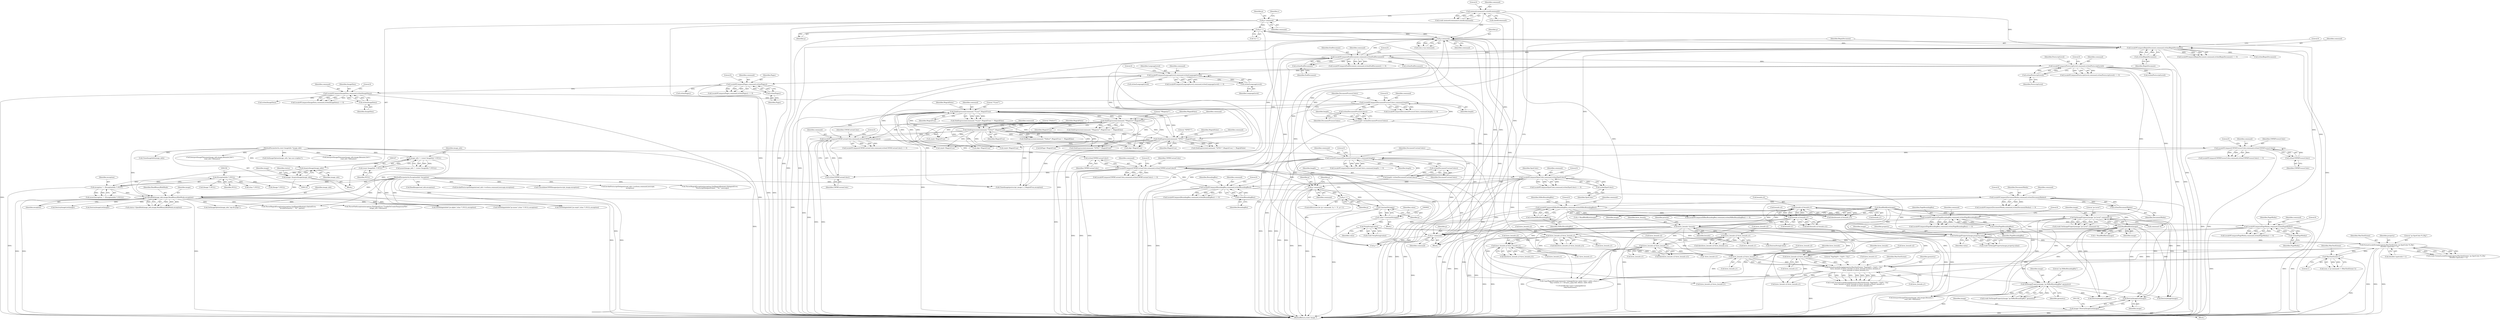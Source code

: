 digraph "0_ImageMagick6_7d11230060fa9c8f67e53c85224daf6648805c7b@pointer" {
"1001330" [label="(Call,DestroyImageList(image))"];
"1000738" [label="(Call,SetImageProperty(image,\"ps:Level\",command+4))"];
"1000657" [label="(Call,ReadBlobByte(image))"];
"1000208" [label="(Call,OpenBlob(image_info,image,ReadBinaryBlobMode,exception))"];
"1000204" [label="(Call,AcquireImage(image_info))"];
"1000164" [label="(Call,image_info != (const ImageInfo *) NULL)"];
"1000119" [label="(MethodParameterIn,const ImageInfo *image_info)"];
"1000166" [label="(Call,(const ImageInfo *) NULL)"];
"1000202" [label="(Call,image=AcquireImage(image_info))"];
"1000191" [label="(Call,exception != (ExceptionInfo *) NULL)"];
"1000120" [label="(MethodParameterIn,ExceptionInfo *exception)"];
"1000193" [label="(Call,(ExceptionInfo *) NULL)"];
"1000664" [label="(Call,ReadBlobByte(image))"];
"1000927" [label="(Call,SetImageProperty(image,property,value))"];
"1000869" [label="(Call,FormatLocaleString(property,MaxTextExtent,\"ps:SpotColor-%.20g\",\n          (double) (spotcolor++)))"];
"1000689" [label="(Call,MaxTextExtent-1)"];
"1000918" [label="(Call,StripString(value))"];
"1000898" [label="(Call,value=ConstantString(p))"];
"1000900" [label="(Call,ConstantString(p))"];
"1000885" [label="(Call,p++)"];
"1000878" [label="(Call,p=command)"];
"1000850" [label="(Call,LocaleNCompare(CMYKCustomColor,command,strlen(CMYKCustomColor)))"];
"1000853" [label="(Call,strlen(CMYKCustomColor))"];
"1000816" [label="(Call,LocaleNCompare(CMYKCustomColor,command,strlen(CMYKCustomColor)))"];
"1000819" [label="(Call,strlen(CMYKCustomColor))"];
"1000806" [label="(Call,GlobExpression(command,\"*Yellow*\",MagickTrue))"];
"1000800" [label="(Call,GlobExpression(command,\"*Magenta*\",MagickTrue))"];
"1000793" [label="(Call,GlobExpression(command,\"*Cyan*\",MagickTrue))"];
"1000784" [label="(Call,LocaleNCompare(DocumentProcessColors,command,length))"];
"1000780" [label="(Call,strlen(DocumentProcessColors))"];
"1000772" [label="(Call,LocaleNCompare(ImageData,command,strlen(ImageData)))"];
"1000775" [label="(Call,strlen(ImageData))"];
"1000764" [label="(Call,LocaleNCompare(Pages,command,strlen(Pages)))"];
"1000767" [label="(Call,strlen(Pages))"];
"1000756" [label="(Call,LocaleNCompare(LanguageLevel,command,strlen(LanguageLevel)))"];
"1000759" [label="(Call,strlen(LanguageLevel))"];
"1000746" [label="(Call,GlobExpression(command,\"*EPSF-*\",MagickTrue))"];
"1000729" [label="(Call,LocaleNCompare(PostscriptLevel,command,strlen(PostscriptLevel)))"];
"1000732" [label="(Call,strlen(PostscriptLevel))"];
"1000713" [label="(Call,LocaleNCompare(EndDocument,command,strlen(EndDocument)))"];
"1000716" [label="(Call,strlen(EndDocument))"];
"1000702" [label="(Call,LocaleNCompare(BeginDocument,command,strlen(BeginDocument)))"];
"1000705" [label="(Call,strlen(BeginDocument))"];
"1001001" [label="(Call,LocaleNCompare(PageMedia,command,strlen(PageMedia)))"];
"1001004" [label="(Call,strlen(PageMedia))"];
"1000989" [label="(Call,LocaleNCompare(PageBoundingBox,command,strlen(PageBoundingBox)))"];
"1000992" [label="(Call,strlen(PageBoundingBox))"];
"1000977" [label="(Call,LocaleNCompare(HiResBoundingBox,command,strlen(HiResBoundingBox)))"];
"1000980" [label="(Call,strlen(HiResBoundingBox))"];
"1000965" [label="(Call,LocaleNCompare(DocumentMedia,command,strlen(DocumentMedia)))"];
"1000968" [label="(Call,strlen(DocumentMedia))"];
"1000953" [label="(Call,LocaleNCompare(BoundingBox,command,strlen(BoundingBox)))"];
"1000956" [label="(Call,strlen(BoundingBox))"];
"1000857" [label="(Call,LocaleNCompare(SpotColor,command,strlen(SpotColor)))"];
"1000860" [label="(Call,strlen(SpotColor))"];
"1000843" [label="(Call,LocaleNCompare(DocumentCustomColors,command,length))"];
"1000838" [label="(Call,strlen(DocumentCustomColors))"];
"1000827" [label="(Call,LocaleNCompare(CMYKProcessColor,command,strlen(CMYKProcessColor)))"];
"1000830" [label="(Call,strlen(CMYKProcessColor))"];
"1000836" [label="(Call,length=strlen(DocumentCustomColors))"];
"1000686" [label="(Call,p-command)"];
"1000669" [label="(Call,p++)"];
"1000651" [label="(Call,p=command)"];
"1000604" [label="(Call,memset(command,0,sizeof(command)))"];
"1000697" [label="(Call,p=command)"];
"1000778" [label="(Call,length=strlen(DocumentProcessColors))"];
"1001124" [label="(Call,SetImageProperty(image,\"ps:HiResBoundingBox\",geometry))"];
"1001098" [label="(Call,FormatLocaleString(geometry,MaxTextExtent,\"%gx%g%+.15g%+.15g\",\n        hires_bounds.x2-hires_bounds.x1,hires_bounds.y2-hires_bounds.y1,\n        hires_bounds.x1,hires_bounds.y1))"];
"1001102" [label="(Call,hires_bounds.x2-hires_bounds.x1)"];
"1001065" [label="(Call,hires_bounds=bounds)"];
"1001043" [label="(Call,bounds.y2-bounds.y1)"];
"1001026" [label="(Call,bounds.x2-bounds.x1)"];
"1001077" [label="(Call,hires_bounds.x2-hires_bounds.x1)"];
"1001034" [label="(Call,hires_bounds.x2-hires_bounds.x1)"];
"1001109" [label="(Call,hires_bounds.y2-hires_bounds.y1)"];
"1001087" [label="(Call,hires_bounds.y2-hires_bounds.y1)"];
"1001051" [label="(Call,hires_bounds.y2-hires_bounds.y1)"];
"1001328" [label="(Call,image=DestroyImageList(image))"];
"1000976" [label="(Call,LocaleNCompare(HiResBoundingBox,command,strlen(HiResBoundingBox)) == 0)"];
"1000761" [label="(Literal,0)"];
"1000741" [label="(Call,command+4)"];
"1000662" [label="(Call,c=ReadBlobByte(image))"];
"1000992" [label="(Call,strlen(PageBoundingBox))"];
"1001027" [label="(Call,bounds.x2)"];
"1001331" [label="(Identifier,image)"];
"1000994" [label="(Literal,0)"];
"1001929" [label="(Call,strlen(BeginDocument))"];
"1001185" [label="(Call,GetImageOption(image_info,\"eps:fit-page\"))"];
"1001091" [label="(Call,hires_bounds.y1)"];
"1001956" [label="(Call,strlen(PostscriptLevel))"];
"1000763" [label="(Call,LocaleNCompare(Pages,command,strlen(Pages)) == 0)"];
"1000953" [label="(Call,LocaleNCompare(BoundingBox,command,strlen(BoundingBox)))"];
"1000191" [label="(Call,exception != (ExceptionInfo *) NULL)"];
"1000689" [label="(Call,MaxTextExtent-1)"];
"1001004" [label="(Call,strlen(PageMedia))"];
"1000688" [label="(Identifier,command)"];
"1000801" [label="(Identifier,command)"];
"1000850" [label="(Call,LocaleNCompare(CMYKCustomColor,command,strlen(CMYKCustomColor)))"];
"1001065" [label="(Call,hires_bounds=bounds)"];
"1000815" [label="(Call,LocaleNCompare(CMYKCustomColor,command,strlen(CMYKCustomColor)) == 0)"];
"1000969" [label="(Identifier,DocumentMedia)"];
"1000777" [label="(Literal,0)"];
"1000811" [label="(Call,cmyk=MagickTrue)"];
"1000870" [label="(Identifier,property)"];
"1001330" [label="(Call,DestroyImageList(image))"];
"1000757" [label="(Identifier,LanguageLevel)"];
"1000604" [label="(Call,memset(command,0,sizeof(command)))"];
"1000703" [label="(Identifier,BeginDocument)"];
"1000206" [label="(Call,status=OpenBlob(image_info,image,ReadBinaryBlobMode,exception))"];
"1000964" [label="(Call,LocaleNCompare(DocumentMedia,command,strlen(DocumentMedia)) == 0)"];
"1000807" [label="(Identifier,command)"];
"1002409" [label="(MethodReturn,static Image *)"];
"1000717" [label="(Identifier,EndDocument)"];
"1000775" [label="(Call,strlen(ImageData))"];
"1000956" [label="(Call,strlen(BoundingBox))"];
"1000977" [label="(Call,LocaleNCompare(HiResBoundingBox,command,strlen(HiResBoundingBox)))"];
"1001659" [label="(Call,InterpretImageFilename(image_info,image,filename,1,\n    read_info->filename))"];
"1001119" [label="(Call,hires_bounds.y1)"];
"1000843" [label="(Call,LocaleNCompare(DocumentCustomColors,command,length))"];
"1000202" [label="(Call,image=AcquireImage(image_info))"];
"1001122" [label="(Call,(void) SetImageProperty(image,\"ps:HiResBoundingBox\",geometry))"];
"1000954" [label="(Identifier,BoundingBox)"];
"1000728" [label="(Call,LocaleNCompare(PostscriptLevel,command,strlen(PostscriptLevel)) == 0)"];
"1000990" [label="(Identifier,PageBoundingBox)"];
"1001109" [label="(Call,hires_bounds.y2-hires_bounds.y1)"];
"1000955" [label="(Identifier,command)"];
"1001076" [label="(Call,fabs(hires_bounds.x2-hires_bounds.x1))"];
"1000209" [label="(Identifier,image_info)"];
"1000764" [label="(Call,LocaleNCompare(Pages,command,strlen(Pages)))"];
"1001106" [label="(Call,hires_bounds.x1)"];
"1000769" [label="(Literal,0)"];
"1000847" [label="(Literal,0)"];
"1000774" [label="(Identifier,command)"];
"1002291" [label="(Call,CloneImage(postscript_image,1,1,MagickTrue,exception))"];
"1000691" [label="(Literal,1)"];
"1001999" [label="(Call,strlen(ImageData))"];
"1000716" [label="(Call,strlen(EndDocument))"];
"1000836" [label="(Call,length=strlen(DocumentCustomColors))"];
"1001110" [label="(Call,hires_bounds.y2)"];
"1001005" [label="(Identifier,PageMedia)"];
"1000192" [label="(Identifier,exception)"];
"1001086" [label="(Call,fabs(hires_bounds.y2-hires_bounds.y1))"];
"1000800" [label="(Call,GlobExpression(command,\"*Magenta*\",MagickTrue))"];
"1000168" [label="(Identifier,NULL)"];
"1001165" [label="(Call,hires_bounds.y2-hires_bounds.y1)"];
"1000712" [label="(Call,LocaleNCompare(EndDocument,command,strlen(EndDocument)) == 0)"];
"1000968" [label="(Call,strlen(DocumentMedia))"];
"1000686" [label="(Call,p-command)"];
"1000830" [label="(Call,strlen(CMYKProcessColor))"];
"1000957" [label="(Identifier,BoundingBox)"];
"1000708" [label="(Call,skip=MagickTrue)"];
"1000195" [label="(Identifier,NULL)"];
"1000965" [label="(Call,LocaleNCompare(DocumentMedia,command,strlen(DocumentMedia)))"];
"1001328" [label="(Call,image=DestroyImageList(image))"];
"1000901" [label="(Identifier,p)"];
"1000883" [label="(Identifier,p)"];
"1000665" [label="(Identifier,image)"];
"1000704" [label="(Identifier,command)"];
"1000857" [label="(Call,LocaleNCompare(SpotColor,command,strlen(SpotColor)))"];
"1000819" [label="(Call,strlen(CMYKCustomColor))"];
"1000797" [label="(Identifier,MagickFalse)"];
"1000952" [label="(Call,LocaleNCompare(BoundingBox,command,strlen(BoundingBox)) == 0)"];
"1001420" [label="(Call,GetDelegateInfo(\"ps:alpha\",(char *) NULL,exception))"];
"1001117" [label="(Identifier,hires_bounds)"];
"1001047" [label="(Call,bounds.y1)"];
"1001098" [label="(Call,FormatLocaleString(geometry,MaxTextExtent,\"%gx%g%+.15g%+.15g\",\n        hires_bounds.x2-hires_bounds.x1,hires_bounds.y2-hires_bounds.y1,\n        hires_bounds.x1,hires_bounds.y1))"];
"1000820" [label="(Identifier,CMYKCustomColor)"];
"1000867" [label="(Call,(void) FormatLocaleString(property,MaxTextExtent,\"ps:SpotColor-%.20g\",\n          (double) (spotcolor++)))"];
"1000164" [label="(Call,image_info != (const ImageInfo *) NULL)"];
"1000879" [label="(Identifier,p)"];
"1001001" [label="(Call,LocaleNCompare(PageMedia,command,strlen(PageMedia)))"];
"1000918" [label="(Call,StripString(value))"];
"1000792" [label="(Call,GlobExpression(command,\"*Cyan*\",MagickTrue) != MagickFalse)"];
"1001002" [label="(Identifier,PageMedia)"];
"1000989" [label="(Call,LocaleNCompare(PageBoundingBox,command,strlen(PageBoundingBox)))"];
"1000831" [label="(Identifier,CMYKProcessColor)"];
"1000607" [label="(Call,sizeof(command))"];
"1001102" [label="(Call,hires_bounds.x2-hires_bounds.x1)"];
"1000872" [label="(Literal,\"ps:SpotColor-%.20g\")"];
"1000833" [label="(Call,cmyk=MagickTrue)"];
"1000852" [label="(Identifier,command)"];
"1000858" [label="(Identifier,SpotColor)"];
"1000832" [label="(Literal,0)"];
"1001067" [label="(Identifier,bounds)"];
"1000925" [label="(Call,(void) SetImageProperty(image,property,value))"];
"1000809" [label="(Identifier,MagickTrue)"];
"1000880" [label="(Identifier,command)"];
"1000713" [label="(Call,LocaleNCompare(EndDocument,command,strlen(EndDocument)))"];
"1000822" [label="(Call,cmyk=MagickTrue)"];
"1001099" [label="(Identifier,geometry)"];
"1000873" [label="(Call,(double) (spotcolor++))"];
"1000885" [label="(Call,p++)"];
"1001055" [label="(Call,hires_bounds.y1)"];
"1000871" [label="(Identifier,MaxTextExtent)"];
"1000746" [label="(Call,GlobExpression(command,\"*EPSF-*\",MagickTrue))"];
"1001038" [label="(Call,hires_bounds.x1)"];
"1000204" [label="(Call,AcquireImage(image_info))"];
"1000993" [label="(Identifier,PageBoundingBox)"];
"1000119" [label="(MethodParameterIn,const ImageInfo *image_info)"];
"1000860" [label="(Call,strlen(SpotColor))"];
"1001483" [label="(Call,CloneImageInfo(image_info))"];
"1000706" [label="(Identifier,BeginDocument)"];
"1000776" [label="(Identifier,ImageData)"];
"1001991" [label="(Call,strlen(Pages))"];
"1001329" [label="(Identifier,image)"];
"1000690" [label="(Identifier,MaxTextExtent)"];
"1000978" [label="(Identifier,HiResBoundingBox)"];
"1000606" [label="(Literal,0)"];
"1000165" [label="(Identifier,image_info)"];
"1000808" [label="(Literal,\"*Yellow*\")"];
"1000794" [label="(Identifier,command)"];
"1000771" [label="(Call,LocaleNCompare(ImageData,command,strlen(ImageData)) == 0)"];
"1000766" [label="(Identifier,command)"];
"1000784" [label="(Call,LocaleNCompare(DocumentProcessColors,command,length))"];
"1001034" [label="(Call,hires_bounds.x2-hires_bounds.x1)"];
"1000758" [label="(Identifier,command)"];
"1000877" [label="(ControlStructure,for (p=command; *p != '\0'; p++))"];
"1001784" [label="(Call,ReadImage(read_info,exception))"];
"1000853" [label="(Call,strlen(CMYKCustomColor))"];
"1000738" [label="(Call,SetImageProperty(image,\"ps:Level\",command+4))"];
"1000783" [label="(Call,LocaleNCompare(DocumentProcessColors,command,length) == 0)"];
"1000842" [label="(Call,LocaleNCompare(DocumentCustomColors,command,length) == 0)"];
"1001113" [label="(Call,hires_bounds.y1)"];
"1000767" [label="(Call,strlen(Pages))"];
"1000829" [label="(Identifier,command)"];
"1001125" [label="(Identifier,image)"];
"1001087" [label="(Call,hires_bounds.y2-hires_bounds.y1)"];
"1000658" [label="(Identifier,image)"];
"1001078" [label="(Call,hires_bounds.x2)"];
"1000212" [label="(Identifier,exception)"];
"1000653" [label="(Identifier,command)"];
"1000475" [label="(Call,(char *) NULL)"];
"1000707" [label="(Literal,0)"];
"1000855" [label="(Literal,0)"];
"1000765" [label="(Identifier,Pages)"];
"1000745" [label="(Call,GlobExpression(command,\"*EPSF-*\",MagickTrue) != MagickFalse)"];
"1000718" [label="(Literal,0)"];
"1000655" [label="(Call,c=ReadBlobByte(image))"];
"1000927" [label="(Call,SetImageProperty(image,property,value))"];
"1000747" [label="(Identifier,command)"];
"1000981" [label="(Identifier,HiResBoundingBox)"];
"1000121" [label="(Block,)"];
"1001228" [label="(Call,ThrowMagickException(exception,GetMagickModule(),OptionError,\n             \"InvalidGeometry\",\"`%s'\",option))"];
"1000683" [label="(Call,(size_t) (p-command) < (MaxTextExtent-1))"];
"1000810" [label="(Identifier,MagickFalse)"];
"1001983" [label="(Call,strlen(LanguageLevel))"];
"1000779" [label="(Identifier,length)"];
"1001035" [label="(Call,hires_bounds.x2)"];
"1000821" [label="(Literal,0)"];
"1001052" [label="(Call,hires_bounds.y2)"];
"1000878" [label="(Call,p=command)"];
"1000869" [label="(Call,FormatLocaleString(property,MaxTextExtent,\"ps:SpotColor-%.20g\",\n          (double) (spotcolor++)))"];
"1001650" [label="(Call,InvokePostscriptDelegate(read_info->verbose,command,message,exception))"];
"1001855" [label="(Call,ConsolidateCMYKImages(postscript_image,exception))"];
"1000919" [label="(Identifier,value)"];
"1001050" [label="(Call,fabs(hires_bounds.y2-hires_bounds.y1))"];
"1000120" [label="(MethodParameterIn,ExceptionInfo *exception)"];
"1000208" [label="(Call,OpenBlob(image_info,image,ReadBinaryBlobMode,exception))"];
"1000734" [label="(Literal,0)"];
"1000982" [label="(Literal,0)"];
"1000859" [label="(Identifier,command)"];
"1001940" [label="(Call,strlen(EndDocument))"];
"1001687" [label="(Call,InvokePostscriptDelegate(read_info->verbose,command,message,\n        exception))"];
"1001127" [label="(Identifier,geometry)"];
"1000755" [label="(Call,LocaleNCompare(LanguageLevel,command,strlen(LanguageLevel)) == 0)"];
"1000802" [label="(Literal,\"*Magenta*\")"];
"1001003" [label="(Identifier,command)"];
"1000846" [label="(Identifier,length)"];
"1000602" [label="(Call,(void) memset(command,0,sizeof(command)))"];
"1000733" [label="(Identifier,PostscriptLevel)"];
"1000928" [label="(Identifier,image)"];
"1000966" [label="(Identifier,DocumentMedia)"];
"1000748" [label="(Literal,\"*EPSF-*\")"];
"1000768" [label="(Identifier,Pages)"];
"1001103" [label="(Call,hires_bounds.x2)"];
"1001126" [label="(Literal,\"ps:HiResBoundingBox\")"];
"1001042" [label="(Call,fabs(bounds.y2-bounds.y1))"];
"1000207" [label="(Identifier,status)"];
"1000886" [label="(Identifier,p)"];
"1001006" [label="(Literal,0)"];
"1000828" [label="(Identifier,CMYKProcessColor)"];
"1000190" [label="(Call,assert(exception != (ExceptionInfo *) NULL))"];
"1000750" [label="(Identifier,MagickFalse)"];
"1000668" [label="(Call,*p++)"];
"1000670" [label="(Identifier,p)"];
"1001066" [label="(Identifier,hires_bounds)"];
"1001025" [label="(Call,fabs(bounds.x2-bounds.x1))"];
"1000804" [label="(Identifier,MagickFalse)"];
"1000759" [label="(Call,strlen(LanguageLevel))"];
"1001088" [label="(Call,hires_bounds.y2)"];
"1000702" [label="(Call,LocaleNCompare(BeginDocument,command,strlen(BeginDocument)))"];
"1001970" [label="(Call,GlobExpression(command,\"*EPSF-*\",MagickTrue))"];
"1000166" [label="(Call,(const ImageInfo *) NULL)"];
"1001338" [label="(Call,CopyMagickString(command,\"/setpagedevice {pop} bind 1 index where {\"\n    \"dup wcheck {3 1 roll put} {pop def} ifelse} {def} ifelse\n\"\n    \"<</UseCIEColor true>>setpagedevice\n\",MaxTextExtent))"];
"1000958" [label="(Literal,0)"];
"1000714" [label="(Identifier,EndDocument)"];
"1001051" [label="(Call,hires_bounds.y2-hires_bounds.y1)"];
"1000863" [label="(Block,)"];
"1000749" [label="(Identifier,MagickTrue)"];
"1000701" [label="(Call,LocaleNCompare(BeginDocument,command,strlen(BeginDocument)) == 0)"];
"1000979" [label="(Identifier,command)"];
"1001069" [label="(Identifier,priority)"];
"1001317" [label="(Block,)"];
"1000856" [label="(Call,LocaleNCompare(SpotColor,command,strlen(SpotColor)) == 0)"];
"1000193" [label="(Call,(ExceptionInfo *) NULL)"];
"1000916" [label="(Call,(void) StripString(value))"];
"1000788" [label="(Literal,0)"];
"1000787" [label="(Identifier,length)"];
"1000988" [label="(Call,LocaleNCompare(PageBoundingBox,command,strlen(PageBoundingBox)) == 0)"];
"1001101" [label="(Literal,\"%gx%g%+.15g%+.15g\")"];
"1000220" [label="(Call,DestroyImageList(image))"];
"1000238" [label="(Call,ThrowFileException(exception,FileOpenError,\"UnableToCreateTemporaryFile\",\n        image_info->filename))"];
"1001754" [label="(Call,InterpretImageFilename(image_info,image,filename,(int) i,\n        read_info->filename))"];
"1000697" [label="(Call,p=command)"];
"1000838" [label="(Call,strlen(DocumentCustomColors))"];
"1000605" [label="(Identifier,command)"];
"1000818" [label="(Identifier,command)"];
"1001556" [label="(Call,GetImageOption(image_info,\"eps:use-cropbox\"))"];
"1001828" [label="(Call,ThrowMagickException(exception,GetMagickModule(),DelegateError,\n          \"PostscriptDelegateFailed\",\"`%s'\",message))"];
"1001096" [label="(Call,(void) FormatLocaleString(geometry,MaxTextExtent,\"%gx%g%+.15g%+.15g\",\n        hires_bounds.x2-hires_bounds.x1,hires_bounds.y2-hires_bounds.y1,\n        hires_bounds.x1,hires_bounds.y1))"];
"1001081" [label="(Call,hires_bounds.x1)"];
"1000793" [label="(Call,GlobExpression(command,\"*Cyan*\",MagickTrue))"];
"1000795" [label="(Literal,\"*Cyan*\")"];
"1000806" [label="(Call,GlobExpression(command,\"*Yellow*\",MagickTrue))"];
"1001398" [label="(Call,GetDelegateInfo(\"ps:mono\",(char *) NULL,exception))"];
"1001439" [label="(Call,DestroyImageList(image))"];
"1000862" [label="(Literal,0)"];
"1000250" [label="(Call,(Image *) NULL)"];
"1000698" [label="(Identifier,p)"];
"1000210" [label="(Identifier,image)"];
"1000780" [label="(Call,strlen(DocumentProcessColors))"];
"1000845" [label="(Identifier,command)"];
"1000854" [label="(Identifier,CMYKCustomColor)"];
"1000163" [label="(Call,assert(image_info != (const ImageInfo *) NULL))"];
"1000651" [label="(Call,p=command)"];
"1000805" [label="(Call,GlobExpression(command,\"*Yellow*\",MagickTrue) != MagickFalse)"];
"1000656" [label="(Identifier,c)"];
"1000223" [label="(Call,(Image *) NULL)"];
"1000803" [label="(Identifier,MagickTrue)"];
"1000778" [label="(Call,length=strlen(DocumentProcessColors))"];
"1000817" [label="(Identifier,CMYKCustomColor)"];
"1000898" [label="(Call,value=ConstantString(p))"];
"1001932" [label="(Call,skip=MagickTrue)"];
"1000816" [label="(Call,LocaleNCompare(CMYKCustomColor,command,strlen(CMYKCustomColor)))"];
"1000669" [label="(Call,p++)"];
"1000756" [label="(Call,LocaleNCompare(LanguageLevel,command,strlen(LanguageLevel)))"];
"1000732" [label="(Call,strlen(PostscriptLevel))"];
"1000967" [label="(Identifier,command)"];
"1000900" [label="(Call,ConstantString(p))"];
"1000796" [label="(Identifier,MagickTrue)"];
"1001000" [label="(Call,LocaleNCompare(PageMedia,command,strlen(PageMedia)) == 0)"];
"1001116" [label="(Call,hires_bounds.x1)"];
"1001720" [label="(Call,InterpretImageFilename(image_info,image,filename,(int) i,\n        read_info->filename))"];
"1000930" [label="(Identifier,value)"];
"1001044" [label="(Call,bounds.y2)"];
"1000664" [label="(Call,ReadBlobByte(image))"];
"1001241" [label="(Call,DestroyImage(image))"];
"1001033" [label="(Call,fabs(hires_bounds.x2-hires_bounds.x1))"];
"1000827" [label="(Call,LocaleNCompare(CMYKProcessColor,command,strlen(CMYKProcessColor)))"];
"1000929" [label="(Identifier,property)"];
"1000837" [label="(Identifier,length)"];
"1001111" [label="(Identifier,hires_bounds)"];
"1000205" [label="(Identifier,image_info)"];
"1000980" [label="(Call,strlen(HiResBoundingBox))"];
"1000666" [label="(Block,)"];
"1000851" [label="(Identifier,CMYKCustomColor)"];
"1001077" [label="(Call,hires_bounds.x2-hires_bounds.x1)"];
"1000772" [label="(Call,LocaleNCompare(ImageData,command,strlen(ImageData)))"];
"1001295" [label="(Call,fitPage=MagickTrue)"];
"1000740" [label="(Literal,\"ps:Level\")"];
"1001026" [label="(Call,bounds.x2-bounds.x1)"];
"1000786" [label="(Identifier,command)"];
"1000652" [label="(Identifier,p)"];
"1000739" [label="(Identifier,image)"];
"1000687" [label="(Identifier,p)"];
"1000203" [label="(Identifier,image)"];
"1000736" [label="(Call,(void) SetImageProperty(image,\"ps:Level\",command+4))"];
"1000799" [label="(Call,GlobExpression(command,\"*Magenta*\",MagickTrue) != MagickFalse)"];
"1001371" [label="(Call,-hires_bounds.y1)"];
"1000785" [label="(Identifier,DocumentProcessColors)"];
"1001367" [label="(Call,-hires_bounds.x1)"];
"1000773" [label="(Identifier,ImageData)"];
"1000826" [label="(Call,LocaleNCompare(CMYKProcessColor,command,strlen(CMYKProcessColor)) == 0)"];
"1000211" [label="(Identifier,ReadBinaryBlobMode)"];
"1000760" [label="(Identifier,LanguageLevel)"];
"1000705" [label="(Call,strlen(BeginDocument))"];
"1000247" [label="(Call,DestroyImageList(image))"];
"1001411" [label="(Call,GetDelegateInfo(\"ps:cmyk\",(char *) NULL,exception))"];
"1000839" [label="(Identifier,DocumentCustomColors)"];
"1001139" [label="(Call,hires_bounds.x2-hires_bounds.x1)"];
"1000729" [label="(Call,LocaleNCompare(PostscriptLevel,command,strlen(PostscriptLevel)))"];
"1000731" [label="(Identifier,command)"];
"1000970" [label="(Literal,0)"];
"1001043" [label="(Call,bounds.y2-bounds.y1)"];
"1000933" [label="(Call,DestroyString(value))"];
"1000991" [label="(Identifier,command)"];
"1000657" [label="(Call,ReadBlobByte(image))"];
"1000899" [label="(Identifier,value)"];
"1000730" [label="(Identifier,PostscriptLevel)"];
"1000861" [label="(Identifier,SpotColor)"];
"1000781" [label="(Identifier,DocumentProcessColors)"];
"1000844" [label="(Identifier,DocumentCustomColors)"];
"1000715" [label="(Identifier,command)"];
"1000684" [label="(Call,(size_t) (p-command))"];
"1000699" [label="(Identifier,command)"];
"1001030" [label="(Call,bounds.x1)"];
"1001100" [label="(Identifier,MaxTextExtent)"];
"1001124" [label="(Call,SetImageProperty(image,\"ps:HiResBoundingBox\",geometry))"];
"1000849" [label="(Call,LocaleNCompare(CMYKCustomColor,command,strlen(CMYKCustomColor)) == 0)"];
"1001893" [label="(Call,p++)"];
"1001330" -> "1001328"  [label="AST: "];
"1001330" -> "1001331"  [label="CFG: "];
"1001331" -> "1001330"  [label="AST: "];
"1001328" -> "1001330"  [label="CFG: "];
"1001330" -> "1001328"  [label="DDG: "];
"1000738" -> "1001330"  [label="DDG: "];
"1000657" -> "1001330"  [label="DDG: "];
"1000664" -> "1001330"  [label="DDG: "];
"1001124" -> "1001330"  [label="DDG: "];
"1000738" -> "1000736"  [label="AST: "];
"1000738" -> "1000741"  [label="CFG: "];
"1000739" -> "1000738"  [label="AST: "];
"1000740" -> "1000738"  [label="AST: "];
"1000741" -> "1000738"  [label="AST: "];
"1000736" -> "1000738"  [label="CFG: "];
"1000738" -> "1002409"  [label="DDG: "];
"1000738" -> "1000664"  [label="DDG: "];
"1000738" -> "1000736"  [label="DDG: "];
"1000738" -> "1000736"  [label="DDG: "];
"1000738" -> "1000736"  [label="DDG: "];
"1000657" -> "1000738"  [label="DDG: "];
"1000664" -> "1000738"  [label="DDG: "];
"1000729" -> "1000738"  [label="DDG: "];
"1000738" -> "1000927"  [label="DDG: "];
"1000738" -> "1001124"  [label="DDG: "];
"1000738" -> "1001241"  [label="DDG: "];
"1000738" -> "1001439"  [label="DDG: "];
"1000738" -> "1001659"  [label="DDG: "];
"1000657" -> "1000655"  [label="AST: "];
"1000657" -> "1000658"  [label="CFG: "];
"1000658" -> "1000657"  [label="AST: "];
"1000655" -> "1000657"  [label="CFG: "];
"1000657" -> "1000655"  [label="DDG: "];
"1000208" -> "1000657"  [label="DDG: "];
"1000657" -> "1000664"  [label="DDG: "];
"1000657" -> "1000927"  [label="DDG: "];
"1000657" -> "1001124"  [label="DDG: "];
"1000657" -> "1001241"  [label="DDG: "];
"1000657" -> "1001439"  [label="DDG: "];
"1000657" -> "1001659"  [label="DDG: "];
"1000208" -> "1000206"  [label="AST: "];
"1000208" -> "1000212"  [label="CFG: "];
"1000209" -> "1000208"  [label="AST: "];
"1000210" -> "1000208"  [label="AST: "];
"1000211" -> "1000208"  [label="AST: "];
"1000212" -> "1000208"  [label="AST: "];
"1000206" -> "1000208"  [label="CFG: "];
"1000208" -> "1002409"  [label="DDG: "];
"1000208" -> "1002409"  [label="DDG: "];
"1000208" -> "1002409"  [label="DDG: "];
"1000208" -> "1000206"  [label="DDG: "];
"1000208" -> "1000206"  [label="DDG: "];
"1000208" -> "1000206"  [label="DDG: "];
"1000208" -> "1000206"  [label="DDG: "];
"1000204" -> "1000208"  [label="DDG: "];
"1000119" -> "1000208"  [label="DDG: "];
"1000202" -> "1000208"  [label="DDG: "];
"1000191" -> "1000208"  [label="DDG: "];
"1000120" -> "1000208"  [label="DDG: "];
"1000208" -> "1000220"  [label="DDG: "];
"1000208" -> "1000238"  [label="DDG: "];
"1000208" -> "1000247"  [label="DDG: "];
"1000208" -> "1001185"  [label="DDG: "];
"1000208" -> "1001228"  [label="DDG: "];
"1000208" -> "1001398"  [label="DDG: "];
"1000208" -> "1001411"  [label="DDG: "];
"1000208" -> "1001420"  [label="DDG: "];
"1000204" -> "1000202"  [label="AST: "];
"1000204" -> "1000205"  [label="CFG: "];
"1000205" -> "1000204"  [label="AST: "];
"1000202" -> "1000204"  [label="CFG: "];
"1000204" -> "1000202"  [label="DDG: "];
"1000164" -> "1000204"  [label="DDG: "];
"1000119" -> "1000204"  [label="DDG: "];
"1000164" -> "1000163"  [label="AST: "];
"1000164" -> "1000166"  [label="CFG: "];
"1000165" -> "1000164"  [label="AST: "];
"1000166" -> "1000164"  [label="AST: "];
"1000163" -> "1000164"  [label="CFG: "];
"1000164" -> "1002409"  [label="DDG: "];
"1000164" -> "1000163"  [label="DDG: "];
"1000164" -> "1000163"  [label="DDG: "];
"1000119" -> "1000164"  [label="DDG: "];
"1000166" -> "1000164"  [label="DDG: "];
"1000119" -> "1000118"  [label="AST: "];
"1000119" -> "1002409"  [label="DDG: "];
"1000119" -> "1001185"  [label="DDG: "];
"1000119" -> "1001483"  [label="DDG: "];
"1000119" -> "1001556"  [label="DDG: "];
"1000119" -> "1001659"  [label="DDG: "];
"1000119" -> "1001720"  [label="DDG: "];
"1000119" -> "1001754"  [label="DDG: "];
"1000166" -> "1000168"  [label="CFG: "];
"1000167" -> "1000166"  [label="AST: "];
"1000168" -> "1000166"  [label="AST: "];
"1000166" -> "1000193"  [label="DDG: "];
"1000202" -> "1000121"  [label="AST: "];
"1000203" -> "1000202"  [label="AST: "];
"1000207" -> "1000202"  [label="CFG: "];
"1000202" -> "1002409"  [label="DDG: "];
"1000191" -> "1000190"  [label="AST: "];
"1000191" -> "1000193"  [label="CFG: "];
"1000192" -> "1000191"  [label="AST: "];
"1000193" -> "1000191"  [label="AST: "];
"1000190" -> "1000191"  [label="CFG: "];
"1000191" -> "1002409"  [label="DDG: "];
"1000191" -> "1000190"  [label="DDG: "];
"1000191" -> "1000190"  [label="DDG: "];
"1000120" -> "1000191"  [label="DDG: "];
"1000193" -> "1000191"  [label="DDG: "];
"1000120" -> "1000118"  [label="AST: "];
"1000120" -> "1002409"  [label="DDG: "];
"1000120" -> "1000238"  [label="DDG: "];
"1000120" -> "1001228"  [label="DDG: "];
"1000120" -> "1001398"  [label="DDG: "];
"1000120" -> "1001411"  [label="DDG: "];
"1000120" -> "1001420"  [label="DDG: "];
"1000120" -> "1001650"  [label="DDG: "];
"1000120" -> "1001687"  [label="DDG: "];
"1000120" -> "1001784"  [label="DDG: "];
"1000120" -> "1001828"  [label="DDG: "];
"1000120" -> "1001855"  [label="DDG: "];
"1000120" -> "1002291"  [label="DDG: "];
"1000193" -> "1000195"  [label="CFG: "];
"1000194" -> "1000193"  [label="AST: "];
"1000195" -> "1000193"  [label="AST: "];
"1000193" -> "1000223"  [label="DDG: "];
"1000193" -> "1000250"  [label="DDG: "];
"1000193" -> "1000475"  [label="DDG: "];
"1000664" -> "1000662"  [label="AST: "];
"1000664" -> "1000665"  [label="CFG: "];
"1000665" -> "1000664"  [label="AST: "];
"1000662" -> "1000664"  [label="CFG: "];
"1000664" -> "1000662"  [label="DDG: "];
"1000927" -> "1000664"  [label="DDG: "];
"1000664" -> "1000927"  [label="DDG: "];
"1000664" -> "1001124"  [label="DDG: "];
"1000664" -> "1001241"  [label="DDG: "];
"1000664" -> "1001439"  [label="DDG: "];
"1000664" -> "1001659"  [label="DDG: "];
"1000927" -> "1000925"  [label="AST: "];
"1000927" -> "1000930"  [label="CFG: "];
"1000928" -> "1000927"  [label="AST: "];
"1000929" -> "1000927"  [label="AST: "];
"1000930" -> "1000927"  [label="AST: "];
"1000925" -> "1000927"  [label="CFG: "];
"1000927" -> "1002409"  [label="DDG: "];
"1000927" -> "1000869"  [label="DDG: "];
"1000927" -> "1000925"  [label="DDG: "];
"1000927" -> "1000925"  [label="DDG: "];
"1000927" -> "1000925"  [label="DDG: "];
"1000869" -> "1000927"  [label="DDG: "];
"1000918" -> "1000927"  [label="DDG: "];
"1000927" -> "1000933"  [label="DDG: "];
"1000869" -> "1000867"  [label="AST: "];
"1000869" -> "1000873"  [label="CFG: "];
"1000870" -> "1000869"  [label="AST: "];
"1000871" -> "1000869"  [label="AST: "];
"1000872" -> "1000869"  [label="AST: "];
"1000873" -> "1000869"  [label="AST: "];
"1000867" -> "1000869"  [label="CFG: "];
"1000869" -> "1002409"  [label="DDG: "];
"1000869" -> "1002409"  [label="DDG: "];
"1000869" -> "1002409"  [label="DDG: "];
"1000869" -> "1000689"  [label="DDG: "];
"1000869" -> "1000867"  [label="DDG: "];
"1000869" -> "1000867"  [label="DDG: "];
"1000869" -> "1000867"  [label="DDG: "];
"1000869" -> "1000867"  [label="DDG: "];
"1000689" -> "1000869"  [label="DDG: "];
"1000869" -> "1001098"  [label="DDG: "];
"1000869" -> "1001338"  [label="DDG: "];
"1000689" -> "1000683"  [label="AST: "];
"1000689" -> "1000691"  [label="CFG: "];
"1000690" -> "1000689"  [label="AST: "];
"1000691" -> "1000689"  [label="AST: "];
"1000683" -> "1000689"  [label="CFG: "];
"1000689" -> "1002409"  [label="DDG: "];
"1000689" -> "1000683"  [label="DDG: "];
"1000689" -> "1000683"  [label="DDG: "];
"1000689" -> "1001098"  [label="DDG: "];
"1000689" -> "1001338"  [label="DDG: "];
"1000918" -> "1000916"  [label="AST: "];
"1000918" -> "1000919"  [label="CFG: "];
"1000919" -> "1000918"  [label="AST: "];
"1000916" -> "1000918"  [label="CFG: "];
"1000918" -> "1000916"  [label="DDG: "];
"1000898" -> "1000918"  [label="DDG: "];
"1000918" -> "1000933"  [label="DDG: "];
"1000898" -> "1000863"  [label="AST: "];
"1000898" -> "1000900"  [label="CFG: "];
"1000899" -> "1000898"  [label="AST: "];
"1000900" -> "1000898"  [label="AST: "];
"1000903" -> "1000898"  [label="CFG: "];
"1000898" -> "1002409"  [label="DDG: "];
"1000900" -> "1000898"  [label="DDG: "];
"1000900" -> "1000901"  [label="CFG: "];
"1000901" -> "1000900"  [label="AST: "];
"1000900" -> "1002409"  [label="DDG: "];
"1000900" -> "1000669"  [label="DDG: "];
"1000885" -> "1000900"  [label="DDG: "];
"1000878" -> "1000900"  [label="DDG: "];
"1000900" -> "1001893"  [label="DDG: "];
"1000885" -> "1000877"  [label="AST: "];
"1000885" -> "1000886"  [label="CFG: "];
"1000886" -> "1000885"  [label="AST: "];
"1000883" -> "1000885"  [label="CFG: "];
"1000885" -> "1002409"  [label="DDG: "];
"1000878" -> "1000885"  [label="DDG: "];
"1000885" -> "1001893"  [label="DDG: "];
"1000878" -> "1000877"  [label="AST: "];
"1000878" -> "1000880"  [label="CFG: "];
"1000879" -> "1000878"  [label="AST: "];
"1000880" -> "1000878"  [label="AST: "];
"1000883" -> "1000878"  [label="CFG: "];
"1000878" -> "1002409"  [label="DDG: "];
"1000878" -> "1002409"  [label="DDG: "];
"1000850" -> "1000878"  [label="DDG: "];
"1000857" -> "1000878"  [label="DDG: "];
"1000843" -> "1000878"  [label="DDG: "];
"1000878" -> "1001893"  [label="DDG: "];
"1000850" -> "1000849"  [label="AST: "];
"1000850" -> "1000853"  [label="CFG: "];
"1000851" -> "1000850"  [label="AST: "];
"1000852" -> "1000850"  [label="AST: "];
"1000853" -> "1000850"  [label="AST: "];
"1000855" -> "1000850"  [label="CFG: "];
"1000850" -> "1002409"  [label="DDG: "];
"1000850" -> "1002409"  [label="DDG: "];
"1000850" -> "1002409"  [label="DDG: "];
"1000850" -> "1000686"  [label="DDG: "];
"1000850" -> "1000697"  [label="DDG: "];
"1000850" -> "1000702"  [label="DDG: "];
"1000850" -> "1000819"  [label="DDG: "];
"1000850" -> "1000849"  [label="DDG: "];
"1000850" -> "1000849"  [label="DDG: "];
"1000850" -> "1000849"  [label="DDG: "];
"1000853" -> "1000850"  [label="DDG: "];
"1000843" -> "1000850"  [label="DDG: "];
"1000850" -> "1000857"  [label="DDG: "];
"1000850" -> "1000953"  [label="DDG: "];
"1000850" -> "1001338"  [label="DDG: "];
"1000853" -> "1000854"  [label="CFG: "];
"1000854" -> "1000853"  [label="AST: "];
"1000816" -> "1000853"  [label="DDG: "];
"1000816" -> "1000815"  [label="AST: "];
"1000816" -> "1000819"  [label="CFG: "];
"1000817" -> "1000816"  [label="AST: "];
"1000818" -> "1000816"  [label="AST: "];
"1000819" -> "1000816"  [label="AST: "];
"1000821" -> "1000816"  [label="CFG: "];
"1000816" -> "1002409"  [label="DDG: "];
"1000816" -> "1002409"  [label="DDG: "];
"1000816" -> "1000815"  [label="DDG: "];
"1000816" -> "1000815"  [label="DDG: "];
"1000816" -> "1000815"  [label="DDG: "];
"1000819" -> "1000816"  [label="DDG: "];
"1000806" -> "1000816"  [label="DDG: "];
"1000784" -> "1000816"  [label="DDG: "];
"1000793" -> "1000816"  [label="DDG: "];
"1000800" -> "1000816"  [label="DDG: "];
"1000816" -> "1000819"  [label="DDG: "];
"1000816" -> "1000827"  [label="DDG: "];
"1000819" -> "1000820"  [label="CFG: "];
"1000820" -> "1000819"  [label="AST: "];
"1000806" -> "1000805"  [label="AST: "];
"1000806" -> "1000809"  [label="CFG: "];
"1000807" -> "1000806"  [label="AST: "];
"1000808" -> "1000806"  [label="AST: "];
"1000809" -> "1000806"  [label="AST: "];
"1000810" -> "1000806"  [label="CFG: "];
"1000806" -> "1002409"  [label="DDG: "];
"1000806" -> "1000708"  [label="DDG: "];
"1000806" -> "1000746"  [label="DDG: "];
"1000806" -> "1000793"  [label="DDG: "];
"1000806" -> "1000805"  [label="DDG: "];
"1000806" -> "1000805"  [label="DDG: "];
"1000806" -> "1000805"  [label="DDG: "];
"1000800" -> "1000806"  [label="DDG: "];
"1000800" -> "1000806"  [label="DDG: "];
"1000806" -> "1000811"  [label="DDG: "];
"1000806" -> "1000822"  [label="DDG: "];
"1000806" -> "1000833"  [label="DDG: "];
"1000806" -> "1001295"  [label="DDG: "];
"1000806" -> "1001932"  [label="DDG: "];
"1000806" -> "1001970"  [label="DDG: "];
"1000806" -> "1002291"  [label="DDG: "];
"1000800" -> "1000799"  [label="AST: "];
"1000800" -> "1000803"  [label="CFG: "];
"1000801" -> "1000800"  [label="AST: "];
"1000802" -> "1000800"  [label="AST: "];
"1000803" -> "1000800"  [label="AST: "];
"1000804" -> "1000800"  [label="CFG: "];
"1000800" -> "1002409"  [label="DDG: "];
"1000800" -> "1000708"  [label="DDG: "];
"1000800" -> "1000746"  [label="DDG: "];
"1000800" -> "1000793"  [label="DDG: "];
"1000800" -> "1000799"  [label="DDG: "];
"1000800" -> "1000799"  [label="DDG: "];
"1000800" -> "1000799"  [label="DDG: "];
"1000793" -> "1000800"  [label="DDG: "];
"1000793" -> "1000800"  [label="DDG: "];
"1000800" -> "1000811"  [label="DDG: "];
"1000800" -> "1000822"  [label="DDG: "];
"1000800" -> "1000833"  [label="DDG: "];
"1000800" -> "1001295"  [label="DDG: "];
"1000800" -> "1001932"  [label="DDG: "];
"1000800" -> "1001970"  [label="DDG: "];
"1000800" -> "1002291"  [label="DDG: "];
"1000793" -> "1000792"  [label="AST: "];
"1000793" -> "1000796"  [label="CFG: "];
"1000794" -> "1000793"  [label="AST: "];
"1000795" -> "1000793"  [label="AST: "];
"1000796" -> "1000793"  [label="AST: "];
"1000797" -> "1000793"  [label="CFG: "];
"1000793" -> "1002409"  [label="DDG: "];
"1000793" -> "1000708"  [label="DDG: "];
"1000793" -> "1000746"  [label="DDG: "];
"1000793" -> "1000792"  [label="DDG: "];
"1000793" -> "1000792"  [label="DDG: "];
"1000793" -> "1000792"  [label="DDG: "];
"1000784" -> "1000793"  [label="DDG: "];
"1000746" -> "1000793"  [label="DDG: "];
"1000793" -> "1000811"  [label="DDG: "];
"1000793" -> "1000822"  [label="DDG: "];
"1000793" -> "1000833"  [label="DDG: "];
"1000793" -> "1001295"  [label="DDG: "];
"1000793" -> "1001932"  [label="DDG: "];
"1000793" -> "1001970"  [label="DDG: "];
"1000793" -> "1002291"  [label="DDG: "];
"1000784" -> "1000783"  [label="AST: "];
"1000784" -> "1000787"  [label="CFG: "];
"1000785" -> "1000784"  [label="AST: "];
"1000786" -> "1000784"  [label="AST: "];
"1000787" -> "1000784"  [label="AST: "];
"1000788" -> "1000784"  [label="CFG: "];
"1000784" -> "1002409"  [label="DDG: "];
"1000784" -> "1000780"  [label="DDG: "];
"1000784" -> "1000783"  [label="DDG: "];
"1000784" -> "1000783"  [label="DDG: "];
"1000784" -> "1000783"  [label="DDG: "];
"1000780" -> "1000784"  [label="DDG: "];
"1000772" -> "1000784"  [label="DDG: "];
"1000778" -> "1000784"  [label="DDG: "];
"1000780" -> "1000778"  [label="AST: "];
"1000780" -> "1000781"  [label="CFG: "];
"1000781" -> "1000780"  [label="AST: "];
"1000778" -> "1000780"  [label="CFG: "];
"1000780" -> "1000778"  [label="DDG: "];
"1000772" -> "1000771"  [label="AST: "];
"1000772" -> "1000775"  [label="CFG: "];
"1000773" -> "1000772"  [label="AST: "];
"1000774" -> "1000772"  [label="AST: "];
"1000775" -> "1000772"  [label="AST: "];
"1000777" -> "1000772"  [label="CFG: "];
"1000772" -> "1002409"  [label="DDG: "];
"1000772" -> "1002409"  [label="DDG: "];
"1000772" -> "1000771"  [label="DDG: "];
"1000772" -> "1000771"  [label="DDG: "];
"1000772" -> "1000771"  [label="DDG: "];
"1000775" -> "1000772"  [label="DDG: "];
"1000764" -> "1000772"  [label="DDG: "];
"1000772" -> "1000775"  [label="DDG: "];
"1000772" -> "1001999"  [label="DDG: "];
"1000775" -> "1000776"  [label="CFG: "];
"1000776" -> "1000775"  [label="AST: "];
"1000764" -> "1000763"  [label="AST: "];
"1000764" -> "1000767"  [label="CFG: "];
"1000765" -> "1000764"  [label="AST: "];
"1000766" -> "1000764"  [label="AST: "];
"1000767" -> "1000764"  [label="AST: "];
"1000769" -> "1000764"  [label="CFG: "];
"1000764" -> "1002409"  [label="DDG: "];
"1000764" -> "1002409"  [label="DDG: "];
"1000764" -> "1000763"  [label="DDG: "];
"1000764" -> "1000763"  [label="DDG: "];
"1000764" -> "1000763"  [label="DDG: "];
"1000767" -> "1000764"  [label="DDG: "];
"1000756" -> "1000764"  [label="DDG: "];
"1000764" -> "1000767"  [label="DDG: "];
"1000764" -> "1001991"  [label="DDG: "];
"1000767" -> "1000768"  [label="CFG: "];
"1000768" -> "1000767"  [label="AST: "];
"1000756" -> "1000755"  [label="AST: "];
"1000756" -> "1000759"  [label="CFG: "];
"1000757" -> "1000756"  [label="AST: "];
"1000758" -> "1000756"  [label="AST: "];
"1000759" -> "1000756"  [label="AST: "];
"1000761" -> "1000756"  [label="CFG: "];
"1000756" -> "1002409"  [label="DDG: "];
"1000756" -> "1002409"  [label="DDG: "];
"1000756" -> "1000755"  [label="DDG: "];
"1000756" -> "1000755"  [label="DDG: "];
"1000756" -> "1000755"  [label="DDG: "];
"1000759" -> "1000756"  [label="DDG: "];
"1000746" -> "1000756"  [label="DDG: "];
"1000729" -> "1000756"  [label="DDG: "];
"1000756" -> "1000759"  [label="DDG: "];
"1000756" -> "1001983"  [label="DDG: "];
"1000759" -> "1000760"  [label="CFG: "];
"1000760" -> "1000759"  [label="AST: "];
"1000746" -> "1000745"  [label="AST: "];
"1000746" -> "1000749"  [label="CFG: "];
"1000747" -> "1000746"  [label="AST: "];
"1000748" -> "1000746"  [label="AST: "];
"1000749" -> "1000746"  [label="AST: "];
"1000750" -> "1000746"  [label="CFG: "];
"1000746" -> "1002409"  [label="DDG: "];
"1000746" -> "1000708"  [label="DDG: "];
"1000746" -> "1000745"  [label="DDG: "];
"1000746" -> "1000745"  [label="DDG: "];
"1000746" -> "1000745"  [label="DDG: "];
"1000729" -> "1000746"  [label="DDG: "];
"1000746" -> "1000822"  [label="DDG: "];
"1000746" -> "1000833"  [label="DDG: "];
"1000746" -> "1001295"  [label="DDG: "];
"1000746" -> "1001932"  [label="DDG: "];
"1000746" -> "1001970"  [label="DDG: "];
"1000746" -> "1002291"  [label="DDG: "];
"1000729" -> "1000728"  [label="AST: "];
"1000729" -> "1000732"  [label="CFG: "];
"1000730" -> "1000729"  [label="AST: "];
"1000731" -> "1000729"  [label="AST: "];
"1000732" -> "1000729"  [label="AST: "];
"1000734" -> "1000729"  [label="CFG: "];
"1000729" -> "1002409"  [label="DDG: "];
"1000729" -> "1002409"  [label="DDG: "];
"1000729" -> "1000728"  [label="DDG: "];
"1000729" -> "1000728"  [label="DDG: "];
"1000729" -> "1000728"  [label="DDG: "];
"1000732" -> "1000729"  [label="DDG: "];
"1000713" -> "1000729"  [label="DDG: "];
"1000729" -> "1000732"  [label="DDG: "];
"1000729" -> "1000741"  [label="DDG: "];
"1000729" -> "1001956"  [label="DDG: "];
"1000732" -> "1000733"  [label="CFG: "];
"1000733" -> "1000732"  [label="AST: "];
"1000713" -> "1000712"  [label="AST: "];
"1000713" -> "1000716"  [label="CFG: "];
"1000714" -> "1000713"  [label="AST: "];
"1000715" -> "1000713"  [label="AST: "];
"1000716" -> "1000713"  [label="AST: "];
"1000718" -> "1000713"  [label="CFG: "];
"1000713" -> "1002409"  [label="DDG: "];
"1000713" -> "1002409"  [label="DDG: "];
"1000713" -> "1002409"  [label="DDG: "];
"1000713" -> "1000686"  [label="DDG: "];
"1000713" -> "1000697"  [label="DDG: "];
"1000713" -> "1000702"  [label="DDG: "];
"1000713" -> "1000712"  [label="DDG: "];
"1000713" -> "1000712"  [label="DDG: "];
"1000713" -> "1000712"  [label="DDG: "];
"1000716" -> "1000713"  [label="DDG: "];
"1000702" -> "1000713"  [label="DDG: "];
"1000713" -> "1000716"  [label="DDG: "];
"1000713" -> "1001338"  [label="DDG: "];
"1000713" -> "1001940"  [label="DDG: "];
"1000716" -> "1000717"  [label="CFG: "];
"1000717" -> "1000716"  [label="AST: "];
"1000702" -> "1000701"  [label="AST: "];
"1000702" -> "1000705"  [label="CFG: "];
"1000703" -> "1000702"  [label="AST: "];
"1000704" -> "1000702"  [label="AST: "];
"1000705" -> "1000702"  [label="AST: "];
"1000707" -> "1000702"  [label="CFG: "];
"1000702" -> "1002409"  [label="DDG: "];
"1000702" -> "1002409"  [label="DDG: "];
"1000702" -> "1000701"  [label="DDG: "];
"1000702" -> "1000701"  [label="DDG: "];
"1000702" -> "1000701"  [label="DDG: "];
"1000705" -> "1000702"  [label="DDG: "];
"1001001" -> "1000702"  [label="DDG: "];
"1000857" -> "1000702"  [label="DDG: "];
"1000686" -> "1000702"  [label="DDG: "];
"1000843" -> "1000702"  [label="DDG: "];
"1000604" -> "1000702"  [label="DDG: "];
"1000702" -> "1000705"  [label="DDG: "];
"1000702" -> "1001929"  [label="DDG: "];
"1000705" -> "1000706"  [label="CFG: "];
"1000706" -> "1000705"  [label="AST: "];
"1001001" -> "1001000"  [label="AST: "];
"1001001" -> "1001004"  [label="CFG: "];
"1001002" -> "1001001"  [label="AST: "];
"1001003" -> "1001001"  [label="AST: "];
"1001004" -> "1001001"  [label="AST: "];
"1001006" -> "1001001"  [label="CFG: "];
"1001001" -> "1002409"  [label="DDG: "];
"1001001" -> "1002409"  [label="DDG: "];
"1001001" -> "1002409"  [label="DDG: "];
"1001001" -> "1000686"  [label="DDG: "];
"1001001" -> "1000697"  [label="DDG: "];
"1001001" -> "1001000"  [label="DDG: "];
"1001001" -> "1001000"  [label="DDG: "];
"1001001" -> "1001000"  [label="DDG: "];
"1001004" -> "1001001"  [label="DDG: "];
"1000989" -> "1001001"  [label="DDG: "];
"1001001" -> "1001004"  [label="DDG: "];
"1001001" -> "1001338"  [label="DDG: "];
"1001004" -> "1001005"  [label="CFG: "];
"1001005" -> "1001004"  [label="AST: "];
"1000989" -> "1000988"  [label="AST: "];
"1000989" -> "1000992"  [label="CFG: "];
"1000990" -> "1000989"  [label="AST: "];
"1000991" -> "1000989"  [label="AST: "];
"1000992" -> "1000989"  [label="AST: "];
"1000994" -> "1000989"  [label="CFG: "];
"1000989" -> "1002409"  [label="DDG: "];
"1000989" -> "1002409"  [label="DDG: "];
"1000989" -> "1000988"  [label="DDG: "];
"1000989" -> "1000988"  [label="DDG: "];
"1000989" -> "1000988"  [label="DDG: "];
"1000992" -> "1000989"  [label="DDG: "];
"1000977" -> "1000989"  [label="DDG: "];
"1000989" -> "1000992"  [label="DDG: "];
"1000992" -> "1000993"  [label="CFG: "];
"1000993" -> "1000992"  [label="AST: "];
"1000977" -> "1000976"  [label="AST: "];
"1000977" -> "1000980"  [label="CFG: "];
"1000978" -> "1000977"  [label="AST: "];
"1000979" -> "1000977"  [label="AST: "];
"1000980" -> "1000977"  [label="AST: "];
"1000982" -> "1000977"  [label="CFG: "];
"1000977" -> "1002409"  [label="DDG: "];
"1000977" -> "1002409"  [label="DDG: "];
"1000977" -> "1000976"  [label="DDG: "];
"1000977" -> "1000976"  [label="DDG: "];
"1000977" -> "1000976"  [label="DDG: "];
"1000980" -> "1000977"  [label="DDG: "];
"1000965" -> "1000977"  [label="DDG: "];
"1000977" -> "1000980"  [label="DDG: "];
"1000980" -> "1000981"  [label="CFG: "];
"1000981" -> "1000980"  [label="AST: "];
"1000965" -> "1000964"  [label="AST: "];
"1000965" -> "1000968"  [label="CFG: "];
"1000966" -> "1000965"  [label="AST: "];
"1000967" -> "1000965"  [label="AST: "];
"1000968" -> "1000965"  [label="AST: "];
"1000970" -> "1000965"  [label="CFG: "];
"1000965" -> "1002409"  [label="DDG: "];
"1000965" -> "1002409"  [label="DDG: "];
"1000965" -> "1000964"  [label="DDG: "];
"1000965" -> "1000964"  [label="DDG: "];
"1000965" -> "1000964"  [label="DDG: "];
"1000968" -> "1000965"  [label="DDG: "];
"1000953" -> "1000965"  [label="DDG: "];
"1000965" -> "1000968"  [label="DDG: "];
"1000968" -> "1000969"  [label="CFG: "];
"1000969" -> "1000968"  [label="AST: "];
"1000953" -> "1000952"  [label="AST: "];
"1000953" -> "1000956"  [label="CFG: "];
"1000954" -> "1000953"  [label="AST: "];
"1000955" -> "1000953"  [label="AST: "];
"1000956" -> "1000953"  [label="AST: "];
"1000958" -> "1000953"  [label="CFG: "];
"1000953" -> "1002409"  [label="DDG: "];
"1000953" -> "1002409"  [label="DDG: "];
"1000953" -> "1000952"  [label="DDG: "];
"1000953" -> "1000952"  [label="DDG: "];
"1000953" -> "1000952"  [label="DDG: "];
"1000956" -> "1000953"  [label="DDG: "];
"1000857" -> "1000953"  [label="DDG: "];
"1000843" -> "1000953"  [label="DDG: "];
"1000953" -> "1000956"  [label="DDG: "];
"1000956" -> "1000957"  [label="CFG: "];
"1000957" -> "1000956"  [label="AST: "];
"1000857" -> "1000856"  [label="AST: "];
"1000857" -> "1000860"  [label="CFG: "];
"1000858" -> "1000857"  [label="AST: "];
"1000859" -> "1000857"  [label="AST: "];
"1000860" -> "1000857"  [label="AST: "];
"1000862" -> "1000857"  [label="CFG: "];
"1000857" -> "1002409"  [label="DDG: "];
"1000857" -> "1002409"  [label="DDG: "];
"1000857" -> "1002409"  [label="DDG: "];
"1000857" -> "1000686"  [label="DDG: "];
"1000857" -> "1000697"  [label="DDG: "];
"1000857" -> "1000856"  [label="DDG: "];
"1000857" -> "1000856"  [label="DDG: "];
"1000857" -> "1000856"  [label="DDG: "];
"1000860" -> "1000857"  [label="DDG: "];
"1000857" -> "1000860"  [label="DDG: "];
"1000857" -> "1001338"  [label="DDG: "];
"1000860" -> "1000861"  [label="CFG: "];
"1000861" -> "1000860"  [label="AST: "];
"1000843" -> "1000842"  [label="AST: "];
"1000843" -> "1000846"  [label="CFG: "];
"1000844" -> "1000843"  [label="AST: "];
"1000845" -> "1000843"  [label="AST: "];
"1000846" -> "1000843"  [label="AST: "];
"1000847" -> "1000843"  [label="CFG: "];
"1000843" -> "1002409"  [label="DDG: "];
"1000843" -> "1002409"  [label="DDG: "];
"1000843" -> "1002409"  [label="DDG: "];
"1000843" -> "1000686"  [label="DDG: "];
"1000843" -> "1000697"  [label="DDG: "];
"1000843" -> "1000838"  [label="DDG: "];
"1000843" -> "1000842"  [label="DDG: "];
"1000843" -> "1000842"  [label="DDG: "];
"1000843" -> "1000842"  [label="DDG: "];
"1000838" -> "1000843"  [label="DDG: "];
"1000827" -> "1000843"  [label="DDG: "];
"1000836" -> "1000843"  [label="DDG: "];
"1000843" -> "1001338"  [label="DDG: "];
"1000838" -> "1000836"  [label="AST: "];
"1000838" -> "1000839"  [label="CFG: "];
"1000839" -> "1000838"  [label="AST: "];
"1000836" -> "1000838"  [label="CFG: "];
"1000838" -> "1000836"  [label="DDG: "];
"1000827" -> "1000826"  [label="AST: "];
"1000827" -> "1000830"  [label="CFG: "];
"1000828" -> "1000827"  [label="AST: "];
"1000829" -> "1000827"  [label="AST: "];
"1000830" -> "1000827"  [label="AST: "];
"1000832" -> "1000827"  [label="CFG: "];
"1000827" -> "1002409"  [label="DDG: "];
"1000827" -> "1002409"  [label="DDG: "];
"1000827" -> "1000826"  [label="DDG: "];
"1000827" -> "1000826"  [label="DDG: "];
"1000827" -> "1000826"  [label="DDG: "];
"1000830" -> "1000827"  [label="DDG: "];
"1000827" -> "1000830"  [label="DDG: "];
"1000830" -> "1000831"  [label="CFG: "];
"1000831" -> "1000830"  [label="AST: "];
"1000836" -> "1000666"  [label="AST: "];
"1000837" -> "1000836"  [label="AST: "];
"1000844" -> "1000836"  [label="CFG: "];
"1000836" -> "1002409"  [label="DDG: "];
"1000686" -> "1000684"  [label="AST: "];
"1000686" -> "1000688"  [label="CFG: "];
"1000687" -> "1000686"  [label="AST: "];
"1000688" -> "1000686"  [label="AST: "];
"1000684" -> "1000686"  [label="CFG: "];
"1000686" -> "1002409"  [label="DDG: "];
"1000686" -> "1002409"  [label="DDG: "];
"1000686" -> "1000669"  [label="DDG: "];
"1000686" -> "1000684"  [label="DDG: "];
"1000686" -> "1000684"  [label="DDG: "];
"1000669" -> "1000686"  [label="DDG: "];
"1000604" -> "1000686"  [label="DDG: "];
"1000686" -> "1000697"  [label="DDG: "];
"1000686" -> "1001338"  [label="DDG: "];
"1000686" -> "1001893"  [label="DDG: "];
"1000669" -> "1000668"  [label="AST: "];
"1000669" -> "1000670"  [label="CFG: "];
"1000670" -> "1000669"  [label="AST: "];
"1000668" -> "1000669"  [label="CFG: "];
"1000669" -> "1002409"  [label="DDG: "];
"1000651" -> "1000669"  [label="DDG: "];
"1000697" -> "1000669"  [label="DDG: "];
"1000669" -> "1001893"  [label="DDG: "];
"1000651" -> "1000121"  [label="AST: "];
"1000651" -> "1000653"  [label="CFG: "];
"1000652" -> "1000651"  [label="AST: "];
"1000653" -> "1000651"  [label="AST: "];
"1000656" -> "1000651"  [label="CFG: "];
"1000651" -> "1002409"  [label="DDG: "];
"1000651" -> "1002409"  [label="DDG: "];
"1000604" -> "1000651"  [label="DDG: "];
"1000651" -> "1001893"  [label="DDG: "];
"1000604" -> "1000602"  [label="AST: "];
"1000604" -> "1000607"  [label="CFG: "];
"1000605" -> "1000604"  [label="AST: "];
"1000606" -> "1000604"  [label="AST: "];
"1000607" -> "1000604"  [label="AST: "];
"1000602" -> "1000604"  [label="CFG: "];
"1000604" -> "1000602"  [label="DDG: "];
"1000604" -> "1000602"  [label="DDG: "];
"1000604" -> "1000697"  [label="DDG: "];
"1000604" -> "1001338"  [label="DDG: "];
"1000697" -> "1000666"  [label="AST: "];
"1000697" -> "1000699"  [label="CFG: "];
"1000698" -> "1000697"  [label="AST: "];
"1000699" -> "1000697"  [label="AST: "];
"1000703" -> "1000697"  [label="CFG: "];
"1000697" -> "1002409"  [label="DDG: "];
"1000697" -> "1001893"  [label="DDG: "];
"1000778" -> "1000666"  [label="AST: "];
"1000779" -> "1000778"  [label="AST: "];
"1000785" -> "1000778"  [label="CFG: "];
"1000778" -> "1002409"  [label="DDG: "];
"1001124" -> "1001122"  [label="AST: "];
"1001124" -> "1001127"  [label="CFG: "];
"1001125" -> "1001124"  [label="AST: "];
"1001126" -> "1001124"  [label="AST: "];
"1001127" -> "1001124"  [label="AST: "];
"1001122" -> "1001124"  [label="CFG: "];
"1001124" -> "1002409"  [label="DDG: "];
"1001124" -> "1001122"  [label="DDG: "];
"1001124" -> "1001122"  [label="DDG: "];
"1001124" -> "1001122"  [label="DDG: "];
"1001098" -> "1001124"  [label="DDG: "];
"1001124" -> "1001241"  [label="DDG: "];
"1001124" -> "1001439"  [label="DDG: "];
"1001124" -> "1001659"  [label="DDG: "];
"1001098" -> "1001096"  [label="AST: "];
"1001098" -> "1001119"  [label="CFG: "];
"1001099" -> "1001098"  [label="AST: "];
"1001100" -> "1001098"  [label="AST: "];
"1001101" -> "1001098"  [label="AST: "];
"1001102" -> "1001098"  [label="AST: "];
"1001109" -> "1001098"  [label="AST: "];
"1001116" -> "1001098"  [label="AST: "];
"1001119" -> "1001098"  [label="AST: "];
"1001096" -> "1001098"  [label="CFG: "];
"1001098" -> "1002409"  [label="DDG: "];
"1001098" -> "1001096"  [label="DDG: "];
"1001098" -> "1001096"  [label="DDG: "];
"1001098" -> "1001096"  [label="DDG: "];
"1001098" -> "1001096"  [label="DDG: "];
"1001098" -> "1001096"  [label="DDG: "];
"1001098" -> "1001096"  [label="DDG: "];
"1001098" -> "1001096"  [label="DDG: "];
"1001102" -> "1001098"  [label="DDG: "];
"1001102" -> "1001098"  [label="DDG: "];
"1001109" -> "1001098"  [label="DDG: "];
"1001109" -> "1001098"  [label="DDG: "];
"1001065" -> "1001098"  [label="DDG: "];
"1001098" -> "1001139"  [label="DDG: "];
"1001098" -> "1001165"  [label="DDG: "];
"1001098" -> "1001338"  [label="DDG: "];
"1001102" -> "1001106"  [label="CFG: "];
"1001103" -> "1001102"  [label="AST: "];
"1001106" -> "1001102"  [label="AST: "];
"1001111" -> "1001102"  [label="CFG: "];
"1001065" -> "1001102"  [label="DDG: "];
"1001077" -> "1001102"  [label="DDG: "];
"1001077" -> "1001102"  [label="DDG: "];
"1001102" -> "1001139"  [label="DDG: "];
"1001065" -> "1000666"  [label="AST: "];
"1001065" -> "1001067"  [label="CFG: "];
"1001066" -> "1001065"  [label="AST: "];
"1001067" -> "1001065"  [label="AST: "];
"1001069" -> "1001065"  [label="CFG: "];
"1001065" -> "1002409"  [label="DDG: "];
"1001065" -> "1002409"  [label="DDG: "];
"1001065" -> "1001034"  [label="DDG: "];
"1001065" -> "1001051"  [label="DDG: "];
"1001043" -> "1001065"  [label="DDG: "];
"1001043" -> "1001065"  [label="DDG: "];
"1001026" -> "1001065"  [label="DDG: "];
"1001026" -> "1001065"  [label="DDG: "];
"1001065" -> "1001077"  [label="DDG: "];
"1001065" -> "1001087"  [label="DDG: "];
"1001065" -> "1001109"  [label="DDG: "];
"1001065" -> "1001139"  [label="DDG: "];
"1001065" -> "1001165"  [label="DDG: "];
"1001065" -> "1001367"  [label="DDG: "];
"1001065" -> "1001371"  [label="DDG: "];
"1001043" -> "1001042"  [label="AST: "];
"1001043" -> "1001047"  [label="CFG: "];
"1001044" -> "1001043"  [label="AST: "];
"1001047" -> "1001043"  [label="AST: "];
"1001042" -> "1001043"  [label="CFG: "];
"1001043" -> "1002409"  [label="DDG: "];
"1001043" -> "1002409"  [label="DDG: "];
"1001043" -> "1001026"  [label="DDG: "];
"1001043" -> "1001026"  [label="DDG: "];
"1001043" -> "1001042"  [label="DDG: "];
"1001043" -> "1001042"  [label="DDG: "];
"1001026" -> "1001043"  [label="DDG: "];
"1001026" -> "1001043"  [label="DDG: "];
"1001026" -> "1001025"  [label="AST: "];
"1001026" -> "1001030"  [label="CFG: "];
"1001027" -> "1001026"  [label="AST: "];
"1001030" -> "1001026"  [label="AST: "];
"1001025" -> "1001026"  [label="CFG: "];
"1001026" -> "1002409"  [label="DDG: "];
"1001026" -> "1002409"  [label="DDG: "];
"1001026" -> "1001025"  [label="DDG: "];
"1001026" -> "1001025"  [label="DDG: "];
"1001077" -> "1001076"  [label="AST: "];
"1001077" -> "1001081"  [label="CFG: "];
"1001078" -> "1001077"  [label="AST: "];
"1001081" -> "1001077"  [label="AST: "];
"1001076" -> "1001077"  [label="CFG: "];
"1001077" -> "1002409"  [label="DDG: "];
"1001077" -> "1002409"  [label="DDG: "];
"1001077" -> "1001076"  [label="DDG: "];
"1001077" -> "1001076"  [label="DDG: "];
"1001034" -> "1001077"  [label="DDG: "];
"1001034" -> "1001077"  [label="DDG: "];
"1001077" -> "1001367"  [label="DDG: "];
"1001034" -> "1001033"  [label="AST: "];
"1001034" -> "1001038"  [label="CFG: "];
"1001035" -> "1001034"  [label="AST: "];
"1001038" -> "1001034"  [label="AST: "];
"1001033" -> "1001034"  [label="CFG: "];
"1001034" -> "1001033"  [label="DDG: "];
"1001034" -> "1001033"  [label="DDG: "];
"1001109" -> "1001113"  [label="CFG: "];
"1001110" -> "1001109"  [label="AST: "];
"1001113" -> "1001109"  [label="AST: "];
"1001117" -> "1001109"  [label="CFG: "];
"1001087" -> "1001109"  [label="DDG: "];
"1001087" -> "1001109"  [label="DDG: "];
"1001051" -> "1001109"  [label="DDG: "];
"1001051" -> "1001109"  [label="DDG: "];
"1001109" -> "1001165"  [label="DDG: "];
"1001087" -> "1001086"  [label="AST: "];
"1001087" -> "1001091"  [label="CFG: "];
"1001088" -> "1001087"  [label="AST: "];
"1001091" -> "1001087"  [label="AST: "];
"1001086" -> "1001087"  [label="CFG: "];
"1001087" -> "1002409"  [label="DDG: "];
"1001087" -> "1002409"  [label="DDG: "];
"1001087" -> "1001086"  [label="DDG: "];
"1001087" -> "1001086"  [label="DDG: "];
"1001051" -> "1001087"  [label="DDG: "];
"1001051" -> "1001087"  [label="DDG: "];
"1001087" -> "1001371"  [label="DDG: "];
"1001051" -> "1001050"  [label="AST: "];
"1001051" -> "1001055"  [label="CFG: "];
"1001052" -> "1001051"  [label="AST: "];
"1001055" -> "1001051"  [label="AST: "];
"1001050" -> "1001051"  [label="CFG: "];
"1001051" -> "1002409"  [label="DDG: "];
"1001051" -> "1002409"  [label="DDG: "];
"1001051" -> "1001050"  [label="DDG: "];
"1001051" -> "1001050"  [label="DDG: "];
"1001051" -> "1001371"  [label="DDG: "];
"1001328" -> "1001317"  [label="AST: "];
"1001329" -> "1001328"  [label="AST: "];
"1001334" -> "1001328"  [label="CFG: "];
"1001328" -> "1002409"  [label="DDG: "];
"1001328" -> "1002409"  [label="DDG: "];
}

